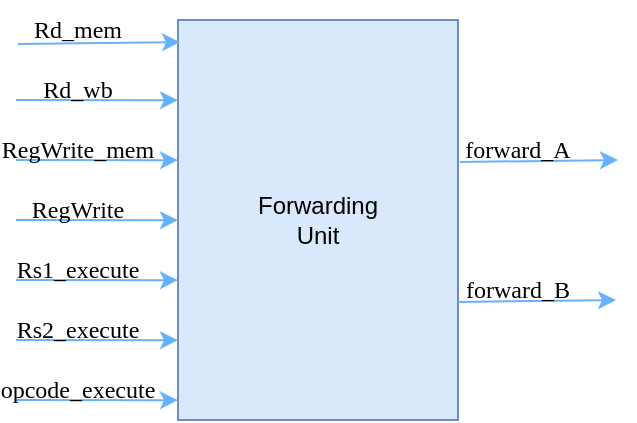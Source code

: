 <mxfile version="16.5.2" type="device"><diagram id="acELau9tfWB_yyxDiNJx" name="Page-1"><mxGraphModel dx="796" dy="400" grid="1" gridSize="10" guides="1" tooltips="1" connect="1" arrows="1" fold="1" page="1" pageScale="1" pageWidth="827" pageHeight="1169" math="0" shadow="0"><root><mxCell id="0"/><mxCell id="1" parent="0"/><mxCell id="dIm2AHXYOeLC-o8GfUQ7-1" value="Forwarding&lt;br&gt;Unit" style="rounded=0;whiteSpace=wrap;html=1;direction=south;fillColor=#dae8fc;strokeColor=#6c8ebf;" vertex="1" parent="1"><mxGeometry x="380" y="230" width="140" height="200" as="geometry"/></mxCell><mxCell id="dIm2AHXYOeLC-o8GfUQ7-2" value="" style="endArrow=classic;html=1;rounded=0;entryX=0.055;entryY=0.993;entryDx=0;entryDy=0;entryPerimeter=0;strokeColor=#66B2FF;" edge="1" parent="1" target="dIm2AHXYOeLC-o8GfUQ7-1"><mxGeometry width="50" height="50" relative="1" as="geometry"><mxPoint x="300" y="242" as="sourcePoint"/><mxPoint x="350" y="270" as="targetPoint"/></mxGeometry></mxCell><mxCell id="dIm2AHXYOeLC-o8GfUQ7-3" value="" style="endArrow=classic;html=1;rounded=0;entryX=0.055;entryY=0.993;entryDx=0;entryDy=0;entryPerimeter=0;strokeColor=#66B2FF;" edge="1" parent="1"><mxGeometry width="50" height="50" relative="1" as="geometry"><mxPoint x="299.02" y="270" as="sourcePoint"/><mxPoint x="380" y="270.1" as="targetPoint"/></mxGeometry></mxCell><mxCell id="dIm2AHXYOeLC-o8GfUQ7-4" value="" style="endArrow=classic;html=1;rounded=0;entryX=0.055;entryY=0.993;entryDx=0;entryDy=0;entryPerimeter=0;strokeColor=#66B2FF;" edge="1" parent="1"><mxGeometry width="50" height="50" relative="1" as="geometry"><mxPoint x="299.02" y="300" as="sourcePoint"/><mxPoint x="380" y="300.1" as="targetPoint"/></mxGeometry></mxCell><mxCell id="dIm2AHXYOeLC-o8GfUQ7-5" value="" style="endArrow=classic;html=1;rounded=0;entryX=0.055;entryY=0.993;entryDx=0;entryDy=0;entryPerimeter=0;strokeColor=#66B2FF;" edge="1" parent="1"><mxGeometry width="50" height="50" relative="1" as="geometry"><mxPoint x="299.02" y="330" as="sourcePoint"/><mxPoint x="380" y="330.1" as="targetPoint"/></mxGeometry></mxCell><mxCell id="dIm2AHXYOeLC-o8GfUQ7-6" value="" style="endArrow=classic;html=1;rounded=0;entryX=0.055;entryY=0.993;entryDx=0;entryDy=0;entryPerimeter=0;strokeColor=#66B2FF;" edge="1" parent="1"><mxGeometry width="50" height="50" relative="1" as="geometry"><mxPoint x="299.02" y="360" as="sourcePoint"/><mxPoint x="380" y="360.1" as="targetPoint"/></mxGeometry></mxCell><mxCell id="dIm2AHXYOeLC-o8GfUQ7-7" value="" style="endArrow=classic;html=1;rounded=0;entryX=0.055;entryY=0.993;entryDx=0;entryDy=0;entryPerimeter=0;strokeColor=#66B2FF;" edge="1" parent="1"><mxGeometry width="50" height="50" relative="1" as="geometry"><mxPoint x="299.02" y="390" as="sourcePoint"/><mxPoint x="380" y="390.1" as="targetPoint"/></mxGeometry></mxCell><mxCell id="dIm2AHXYOeLC-o8GfUQ7-8" value="" style="endArrow=classic;html=1;rounded=0;entryX=0.055;entryY=0.993;entryDx=0;entryDy=0;entryPerimeter=0;strokeColor=#66B2FF;" edge="1" parent="1"><mxGeometry width="50" height="50" relative="1" as="geometry"><mxPoint x="299.02" y="420" as="sourcePoint"/><mxPoint x="380" y="420.1" as="targetPoint"/></mxGeometry></mxCell><mxCell id="dIm2AHXYOeLC-o8GfUQ7-9" value="" style="endArrow=classic;html=1;rounded=0;strokeColor=#66B2FF;exitX=0.355;exitY=-0.007;exitDx=0;exitDy=0;exitPerimeter=0;" edge="1" parent="1" source="dIm2AHXYOeLC-o8GfUQ7-1"><mxGeometry width="50" height="50" relative="1" as="geometry"><mxPoint x="550" y="350" as="sourcePoint"/><mxPoint x="600" y="300" as="targetPoint"/></mxGeometry></mxCell><mxCell id="dIm2AHXYOeLC-o8GfUQ7-10" value="" style="endArrow=classic;html=1;rounded=0;strokeColor=#66B2FF;exitX=0.355;exitY=-0.007;exitDx=0;exitDy=0;exitPerimeter=0;" edge="1" parent="1"><mxGeometry width="50" height="50" relative="1" as="geometry"><mxPoint x="520" y="371" as="sourcePoint"/><mxPoint x="599" y="370" as="targetPoint"/></mxGeometry></mxCell><mxCell id="dIm2AHXYOeLC-o8GfUQ7-11" value="&lt;font face=&quot;Computer Modern&quot; data-font-src=&quot;https://fonts.googleapis.com/css?family=Computer+Modern&quot;&gt;Rd_mem&lt;/font&gt;" style="text;html=1;strokeColor=none;fillColor=none;align=center;verticalAlign=middle;whiteSpace=wrap;rounded=0;" vertex="1" parent="1"><mxGeometry x="300" y="220" width="60" height="30" as="geometry"/></mxCell><mxCell id="dIm2AHXYOeLC-o8GfUQ7-12" value="&lt;font face=&quot;Computer Modern&quot; data-font-src=&quot;https://fonts.googleapis.com/css?family=Computer+Modern&quot;&gt;Rd_wb&lt;/font&gt;" style="text;html=1;strokeColor=none;fillColor=none;align=center;verticalAlign=middle;whiteSpace=wrap;rounded=0;" vertex="1" parent="1"><mxGeometry x="300" y="250" width="60" height="30" as="geometry"/></mxCell><mxCell id="dIm2AHXYOeLC-o8GfUQ7-13" value="&lt;font face=&quot;Computer Modern&quot; data-font-src=&quot;https://fonts.googleapis.com/css?family=Computer+Modern&quot;&gt;RegWrite_mem&lt;/font&gt;" style="text;html=1;strokeColor=none;fillColor=none;align=center;verticalAlign=middle;whiteSpace=wrap;rounded=0;" vertex="1" parent="1"><mxGeometry x="300" y="280" width="60" height="30" as="geometry"/></mxCell><mxCell id="dIm2AHXYOeLC-o8GfUQ7-14" value="&lt;font face=&quot;Computer Modern&quot; data-font-src=&quot;https://fonts.googleapis.com/css?family=Computer+Modern&quot;&gt;RegWrite&lt;/font&gt;" style="text;html=1;strokeColor=none;fillColor=none;align=center;verticalAlign=middle;whiteSpace=wrap;rounded=0;" vertex="1" parent="1"><mxGeometry x="300" y="310" width="60" height="30" as="geometry"/></mxCell><mxCell id="dIm2AHXYOeLC-o8GfUQ7-15" value="&lt;font face=&quot;Computer Modern&quot; data-font-src=&quot;https://fonts.googleapis.com/css?family=Computer+Modern&quot;&gt;Rs1_execute&lt;/font&gt;" style="text;html=1;strokeColor=none;fillColor=none;align=center;verticalAlign=middle;whiteSpace=wrap;rounded=0;" vertex="1" parent="1"><mxGeometry x="300" y="340" width="60" height="30" as="geometry"/></mxCell><mxCell id="dIm2AHXYOeLC-o8GfUQ7-16" value="&lt;font face=&quot;Computer Modern&quot; data-font-src=&quot;https://fonts.googleapis.com/css?family=Computer+Modern&quot;&gt;Rs2_execute&lt;/font&gt;" style="text;html=1;strokeColor=none;fillColor=none;align=center;verticalAlign=middle;whiteSpace=wrap;rounded=0;" vertex="1" parent="1"><mxGeometry x="300" y="370" width="60" height="30" as="geometry"/></mxCell><mxCell id="dIm2AHXYOeLC-o8GfUQ7-17" value="&lt;font face=&quot;Computer Modern&quot; data-font-src=&quot;https://fonts.googleapis.com/css?family=Computer+Modern&quot;&gt;opcode_execute&lt;/font&gt;" style="text;html=1;strokeColor=none;fillColor=none;align=center;verticalAlign=middle;whiteSpace=wrap;rounded=0;" vertex="1" parent="1"><mxGeometry x="300" y="400" width="60" height="30" as="geometry"/></mxCell><mxCell id="dIm2AHXYOeLC-o8GfUQ7-18" value="forward_A" style="text;html=1;strokeColor=none;fillColor=none;align=center;verticalAlign=middle;whiteSpace=wrap;rounded=0;fontFamily=Computer Modern;fontSource=https%3A%2F%2Ffonts.googleapis.com%2Fcss%3Ffamily%3DComputer%2BModern;" vertex="1" parent="1"><mxGeometry x="520" y="280" width="60" height="30" as="geometry"/></mxCell><mxCell id="dIm2AHXYOeLC-o8GfUQ7-19" value="forward_B" style="text;html=1;strokeColor=none;fillColor=none;align=center;verticalAlign=middle;whiteSpace=wrap;rounded=0;fontFamily=Computer Modern;fontSource=https%3A%2F%2Ffonts.googleapis.com%2Fcss%3Ffamily%3DComputer%2BModern;" vertex="1" parent="1"><mxGeometry x="520" y="350" width="60" height="30" as="geometry"/></mxCell></root></mxGraphModel></diagram></mxfile>